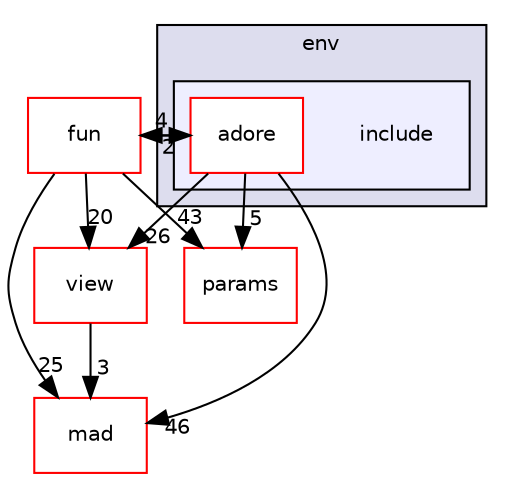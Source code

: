 digraph "/home/fascar/temp/adore/libadore/libadore/adore/env/include" {
  compound=true
  node [ fontsize="10", fontname="Helvetica"];
  edge [ labelfontsize="10", labelfontname="Helvetica"];
  subgraph clusterdir_e67924bcc0fa25173e6cb07f4c4f7f25 {
    graph [ bgcolor="#ddddee", pencolor="black", label="env" fontname="Helvetica", fontsize="10", URL="dir_e67924bcc0fa25173e6cb07f4c4f7f25.html"]
  subgraph clusterdir_e650dce9399d0a8279e85ce5f6eeccd9 {
    graph [ bgcolor="#eeeeff", pencolor="black", label="" URL="dir_e650dce9399d0a8279e85ce5f6eeccd9.html"];
    dir_e650dce9399d0a8279e85ce5f6eeccd9 [shape=plaintext label="include"];
  dir_e034fbe9d2001c7b61ba90db690a414c [shape=box label="adore" fillcolor="white" style="filled" color="red" URL="dir_e034fbe9d2001c7b61ba90db690a414c.html"];
  }
  }
  dir_a021c6ba58a8e5129fddf49c0e1c61e7 [shape=box label="view" fillcolor="white" style="filled" color="red" URL="dir_a021c6ba58a8e5129fddf49c0e1c61e7.html"];
  dir_dd24209da890e557508ac1b6831a5bf7 [shape=box label="mad" fillcolor="white" style="filled" color="red" URL="dir_dd24209da890e557508ac1b6831a5bf7.html"];
  dir_f3d637d0f75736c37b2f136afab12125 [shape=box label="params" fillcolor="white" style="filled" color="red" URL="dir_f3d637d0f75736c37b2f136afab12125.html"];
  dir_649591276c0eecc8bf797bbe7897dd04 [shape=box label="fun" fillcolor="white" style="filled" color="red" URL="dir_649591276c0eecc8bf797bbe7897dd04.html"];
  dir_e034fbe9d2001c7b61ba90db690a414c->dir_dd24209da890e557508ac1b6831a5bf7 [headlabel="46", labeldistance=1.5 headhref="dir_000046_000092.html"];
  dir_e034fbe9d2001c7b61ba90db690a414c->dir_a021c6ba58a8e5129fddf49c0e1c61e7 [headlabel="26", labeldistance=1.5 headhref="dir_000046_000061.html"];
  dir_e034fbe9d2001c7b61ba90db690a414c->dir_f3d637d0f75736c37b2f136afab12125 [headlabel="5", labeldistance=1.5 headhref="dir_000046_000052.html"];
  dir_e034fbe9d2001c7b61ba90db690a414c->dir_649591276c0eecc8bf797bbe7897dd04 [headlabel="2", labeldistance=1.5 headhref="dir_000046_000048.html"];
  dir_649591276c0eecc8bf797bbe7897dd04->dir_a021c6ba58a8e5129fddf49c0e1c61e7 [headlabel="20", labeldistance=1.5 headhref="dir_000048_000061.html"];
  dir_649591276c0eecc8bf797bbe7897dd04->dir_dd24209da890e557508ac1b6831a5bf7 [headlabel="25", labeldistance=1.5 headhref="dir_000048_000092.html"];
  dir_649591276c0eecc8bf797bbe7897dd04->dir_e034fbe9d2001c7b61ba90db690a414c [headlabel="4", labeldistance=1.5 headhref="dir_000048_000046.html"];
  dir_649591276c0eecc8bf797bbe7897dd04->dir_f3d637d0f75736c37b2f136afab12125 [headlabel="43", labeldistance=1.5 headhref="dir_000048_000052.html"];
  dir_a021c6ba58a8e5129fddf49c0e1c61e7->dir_dd24209da890e557508ac1b6831a5bf7 [headlabel="3", labeldistance=1.5 headhref="dir_000061_000092.html"];
}
